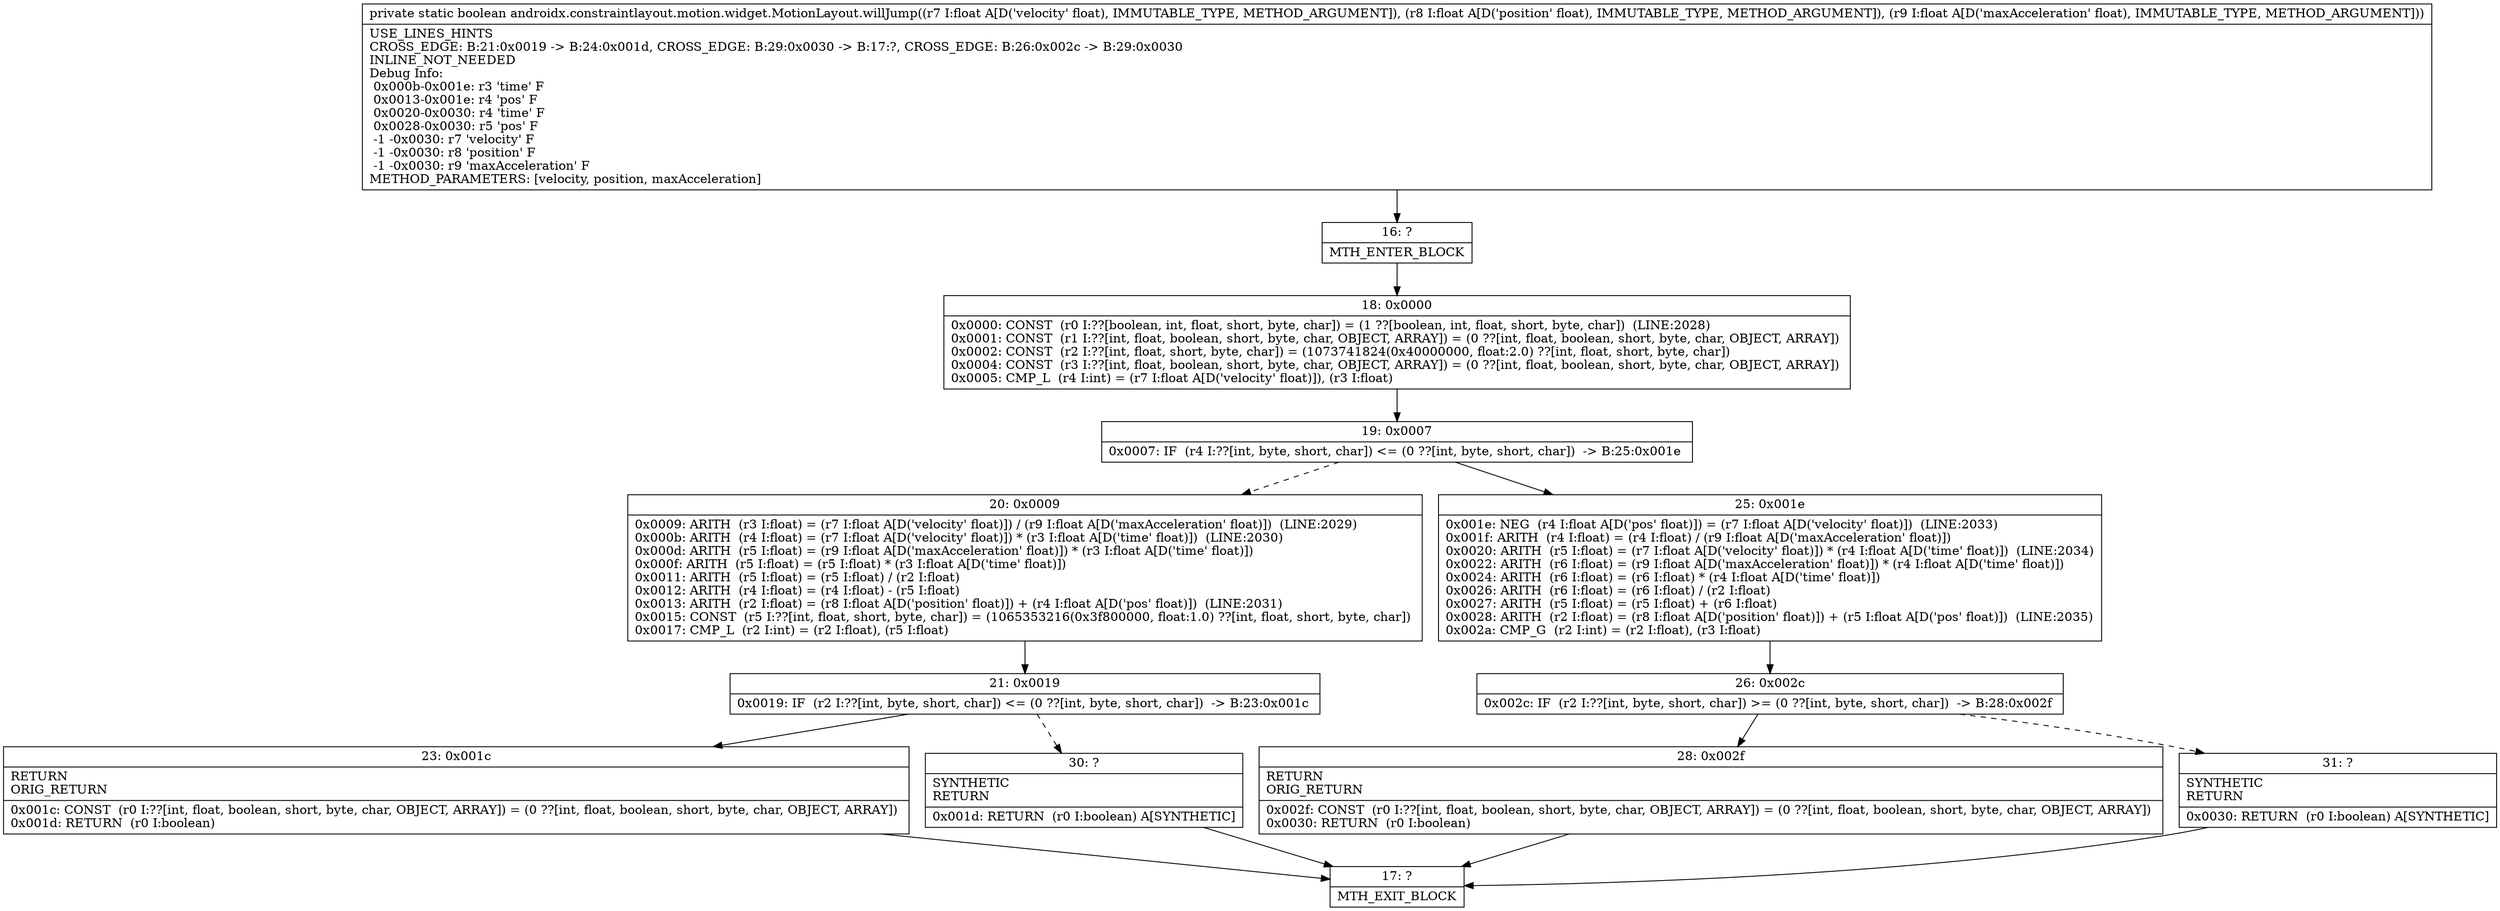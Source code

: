 digraph "CFG forandroidx.constraintlayout.motion.widget.MotionLayout.willJump(FFF)Z" {
Node_16 [shape=record,label="{16\:\ ?|MTH_ENTER_BLOCK\l}"];
Node_18 [shape=record,label="{18\:\ 0x0000|0x0000: CONST  (r0 I:??[boolean, int, float, short, byte, char]) = (1 ??[boolean, int, float, short, byte, char])  (LINE:2028)\l0x0001: CONST  (r1 I:??[int, float, boolean, short, byte, char, OBJECT, ARRAY]) = (0 ??[int, float, boolean, short, byte, char, OBJECT, ARRAY]) \l0x0002: CONST  (r2 I:??[int, float, short, byte, char]) = (1073741824(0x40000000, float:2.0) ??[int, float, short, byte, char]) \l0x0004: CONST  (r3 I:??[int, float, boolean, short, byte, char, OBJECT, ARRAY]) = (0 ??[int, float, boolean, short, byte, char, OBJECT, ARRAY]) \l0x0005: CMP_L  (r4 I:int) = (r7 I:float A[D('velocity' float)]), (r3 I:float) \l}"];
Node_19 [shape=record,label="{19\:\ 0x0007|0x0007: IF  (r4 I:??[int, byte, short, char]) \<= (0 ??[int, byte, short, char])  \-\> B:25:0x001e \l}"];
Node_20 [shape=record,label="{20\:\ 0x0009|0x0009: ARITH  (r3 I:float) = (r7 I:float A[D('velocity' float)]) \/ (r9 I:float A[D('maxAcceleration' float)])  (LINE:2029)\l0x000b: ARITH  (r4 I:float) = (r7 I:float A[D('velocity' float)]) * (r3 I:float A[D('time' float)])  (LINE:2030)\l0x000d: ARITH  (r5 I:float) = (r9 I:float A[D('maxAcceleration' float)]) * (r3 I:float A[D('time' float)]) \l0x000f: ARITH  (r5 I:float) = (r5 I:float) * (r3 I:float A[D('time' float)]) \l0x0011: ARITH  (r5 I:float) = (r5 I:float) \/ (r2 I:float) \l0x0012: ARITH  (r4 I:float) = (r4 I:float) \- (r5 I:float) \l0x0013: ARITH  (r2 I:float) = (r8 I:float A[D('position' float)]) + (r4 I:float A[D('pos' float)])  (LINE:2031)\l0x0015: CONST  (r5 I:??[int, float, short, byte, char]) = (1065353216(0x3f800000, float:1.0) ??[int, float, short, byte, char]) \l0x0017: CMP_L  (r2 I:int) = (r2 I:float), (r5 I:float) \l}"];
Node_21 [shape=record,label="{21\:\ 0x0019|0x0019: IF  (r2 I:??[int, byte, short, char]) \<= (0 ??[int, byte, short, char])  \-\> B:23:0x001c \l}"];
Node_23 [shape=record,label="{23\:\ 0x001c|RETURN\lORIG_RETURN\l|0x001c: CONST  (r0 I:??[int, float, boolean, short, byte, char, OBJECT, ARRAY]) = (0 ??[int, float, boolean, short, byte, char, OBJECT, ARRAY]) \l0x001d: RETURN  (r0 I:boolean) \l}"];
Node_17 [shape=record,label="{17\:\ ?|MTH_EXIT_BLOCK\l}"];
Node_30 [shape=record,label="{30\:\ ?|SYNTHETIC\lRETURN\l|0x001d: RETURN  (r0 I:boolean) A[SYNTHETIC]\l}"];
Node_25 [shape=record,label="{25\:\ 0x001e|0x001e: NEG  (r4 I:float A[D('pos' float)]) = (r7 I:float A[D('velocity' float)])  (LINE:2033)\l0x001f: ARITH  (r4 I:float) = (r4 I:float) \/ (r9 I:float A[D('maxAcceleration' float)]) \l0x0020: ARITH  (r5 I:float) = (r7 I:float A[D('velocity' float)]) * (r4 I:float A[D('time' float)])  (LINE:2034)\l0x0022: ARITH  (r6 I:float) = (r9 I:float A[D('maxAcceleration' float)]) * (r4 I:float A[D('time' float)]) \l0x0024: ARITH  (r6 I:float) = (r6 I:float) * (r4 I:float A[D('time' float)]) \l0x0026: ARITH  (r6 I:float) = (r6 I:float) \/ (r2 I:float) \l0x0027: ARITH  (r5 I:float) = (r5 I:float) + (r6 I:float) \l0x0028: ARITH  (r2 I:float) = (r8 I:float A[D('position' float)]) + (r5 I:float A[D('pos' float)])  (LINE:2035)\l0x002a: CMP_G  (r2 I:int) = (r2 I:float), (r3 I:float) \l}"];
Node_26 [shape=record,label="{26\:\ 0x002c|0x002c: IF  (r2 I:??[int, byte, short, char]) \>= (0 ??[int, byte, short, char])  \-\> B:28:0x002f \l}"];
Node_28 [shape=record,label="{28\:\ 0x002f|RETURN\lORIG_RETURN\l|0x002f: CONST  (r0 I:??[int, float, boolean, short, byte, char, OBJECT, ARRAY]) = (0 ??[int, float, boolean, short, byte, char, OBJECT, ARRAY]) \l0x0030: RETURN  (r0 I:boolean) \l}"];
Node_31 [shape=record,label="{31\:\ ?|SYNTHETIC\lRETURN\l|0x0030: RETURN  (r0 I:boolean) A[SYNTHETIC]\l}"];
MethodNode[shape=record,label="{private static boolean androidx.constraintlayout.motion.widget.MotionLayout.willJump((r7 I:float A[D('velocity' float), IMMUTABLE_TYPE, METHOD_ARGUMENT]), (r8 I:float A[D('position' float), IMMUTABLE_TYPE, METHOD_ARGUMENT]), (r9 I:float A[D('maxAcceleration' float), IMMUTABLE_TYPE, METHOD_ARGUMENT]))  | USE_LINES_HINTS\lCROSS_EDGE: B:21:0x0019 \-\> B:24:0x001d, CROSS_EDGE: B:29:0x0030 \-\> B:17:?, CROSS_EDGE: B:26:0x002c \-\> B:29:0x0030\lINLINE_NOT_NEEDED\lDebug Info:\l  0x000b\-0x001e: r3 'time' F\l  0x0013\-0x001e: r4 'pos' F\l  0x0020\-0x0030: r4 'time' F\l  0x0028\-0x0030: r5 'pos' F\l  \-1 \-0x0030: r7 'velocity' F\l  \-1 \-0x0030: r8 'position' F\l  \-1 \-0x0030: r9 'maxAcceleration' F\lMETHOD_PARAMETERS: [velocity, position, maxAcceleration]\l}"];
MethodNode -> Node_16;Node_16 -> Node_18;
Node_18 -> Node_19;
Node_19 -> Node_20[style=dashed];
Node_19 -> Node_25;
Node_20 -> Node_21;
Node_21 -> Node_23;
Node_21 -> Node_30[style=dashed];
Node_23 -> Node_17;
Node_30 -> Node_17;
Node_25 -> Node_26;
Node_26 -> Node_28;
Node_26 -> Node_31[style=dashed];
Node_28 -> Node_17;
Node_31 -> Node_17;
}

